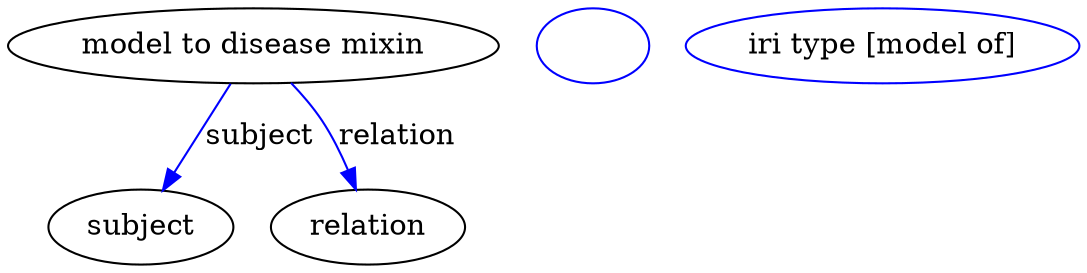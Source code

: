 digraph {
	graph [bb="0,0,424.08,122"];
	node [label="\N"];
	"model to disease mixin"	 [height=0.5,
		label="model to disease mixin",
		pos="91.896,104",
		width=2.5527];
	subject	 [height=0.5,
		pos="46.896,18",
		width=0.97656];
	"model to disease mixin" -> subject	 [color=blue,
		label=subject,
		lp="92.724,61",
		pos="e,56.118,35.624 82.353,85.762 76.124,73.859 67.887,58.116 60.92,44.801",
		style=solid];
	relation	 [height=0.5,
		pos="136.9,18",
		width=1.031];
	"model to disease mixin" -> relation	 [color=blue,
		label=relation,
		lp="142.28,61",
		pos="e,129.81,35.902 104.15,86.013 107.8,80.357 111.68,74.016 114.9,68 118.76,60.791 122.51,52.767 125.79,45.294",
		style=solid];
	"model to disease mixin subject"	 [color=blue,
		height=0.5,
		label="",
		pos="228.9,104",
		width=0.75];
	"model to disease mixin relation"	 [color=blue,
		height=0.5,
		label="iri type [model of]",
		pos="348.9,104",
		width=2.0885];
}

